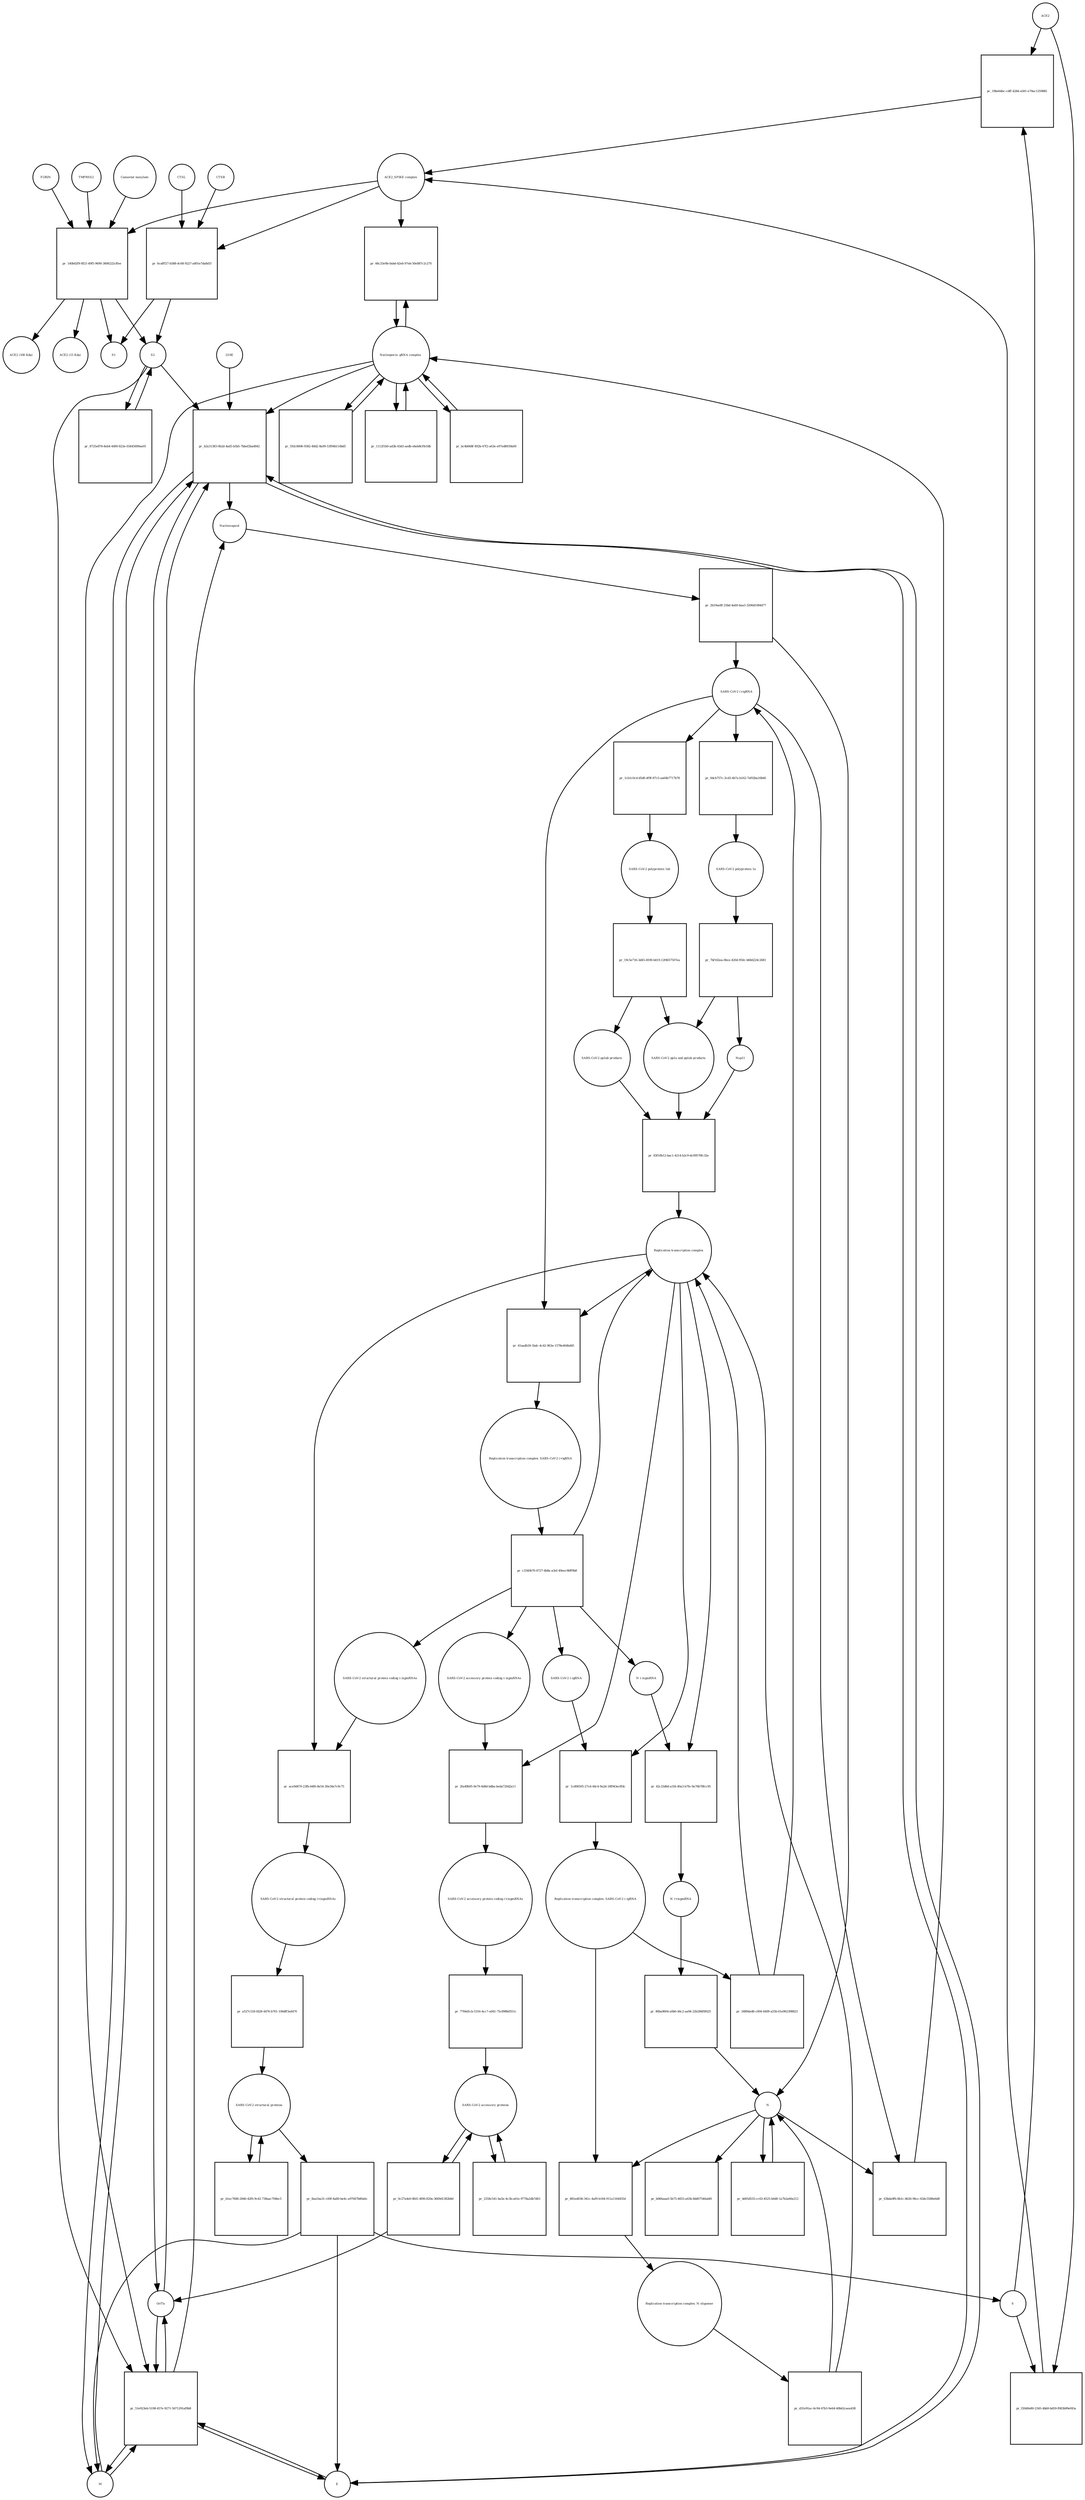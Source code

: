 strict digraph  {
ACE2 [annotation="", bipartite=0, cls=macromolecule, fontsize=4, label=ACE2, shape=circle];
"pr_19be64bc-cdff-4284-a581-e70ac1259881" [annotation="", bipartite=1, cls=process, fontsize=4, label="pr_19be64bc-cdff-4284-a581-e70ac1259881", shape=square];
"ACE2_SPIKE complex" [annotation="", bipartite=0, cls=complex, fontsize=4, label="ACE2_SPIKE complex", shape=circle];
S [annotation="", bipartite=0, cls="macromolecule multimer", fontsize=4, label=S, shape=circle];
"Nucleoporin_gRNA complex " [annotation="", bipartite=0, cls=complex, fontsize=4, label="Nucleoporin_gRNA complex ", shape=circle];
"pr_66c25e9b-0abd-42eb-97eb-50e887c2c270" [annotation="", bipartite=1, cls=process, fontsize=4, label="pr_66c25e9b-0abd-42eb-97eb-50e887c2c270", shape=square];
"pr_6cafff27-b588-4c68-9227-a801e7da8d1f" [annotation="", bipartite=1, cls=process, fontsize=4, label="pr_6cafff27-b588-4c68-9227-a801e7da8d1f", shape=square];
S2 [annotation="", bipartite=0, cls=macromolecule, fontsize=4, label=S2, shape=circle];
CTSB [annotation="", bipartite=0, cls=macromolecule, fontsize=4, label=CTSB, shape=circle];
CTSL [annotation="", bipartite=0, cls=macromolecule, fontsize=4, label=CTSL, shape=circle];
S1 [annotation="", bipartite=0, cls=macromolecule, fontsize=4, label=S1, shape=circle];
"pr_f20d0e80-2345-4bb9-bd59-f083b99ef45a" [annotation="", bipartite=1, cls=process, fontsize=4, label="pr_f20d0e80-2345-4bb9-bd59-f083b99ef45a", shape=square];
"pr_b2a31383-0b2d-4ad5-b5b5-7bbef2ba4842" [annotation="", bipartite=1, cls=process, fontsize=4, label="pr_b2a31383-0b2d-4ad5-b5b5-7bbef2ba4842", shape=square];
Nucleocapsid [annotation="", bipartite=0, cls=complex, fontsize=4, label=Nucleocapsid, shape=circle];
LY6E [annotation="", bipartite=0, cls=macromolecule, fontsize=4, label=LY6E, shape=circle];
Orf7a [annotation="", bipartite=0, cls=macromolecule, fontsize=4, label=Orf7a, shape=circle];
E [annotation="", bipartite=0, cls=macromolecule, fontsize=4, label=E, shape=circle];
M [annotation="", bipartite=0, cls=macromolecule, fontsize=4, label=M, shape=circle];
"pr_51e923eb-5198-457e-9271-5671291af9b8" [annotation="", bipartite=1, cls=process, fontsize=4, label="pr_51e923eb-5198-457e-9271-5671291af9b8", shape=square];
"pr_2b19ae8f-25bd-4a60-baa3-3206d1084477" [annotation="", bipartite=1, cls=process, fontsize=4, label="pr_2b19ae8f-25bd-4a60-baa3-3206d1084477", shape=square];
" SARS-CoV-2 (+)gRNA" [annotation="", bipartite=0, cls="nucleic acid feature", fontsize=4, label=" SARS-CoV-2 (+)gRNA", shape=circle];
N [annotation="", bipartite=0, cls="macromolecule multimer", fontsize=4, label=N, shape=circle];
"SARS-CoV-2 polyprotein 1ab" [annotation="", bipartite=0, cls=macromolecule, fontsize=4, label="SARS-CoV-2 polyprotein 1ab", shape=circle];
"pr_19c5e716-3d45-4939-b419-12f4657507ea" [annotation="", bipartite=1, cls=process, fontsize=4, label="pr_19c5e716-3d45-4939-b419-12f4657507ea", shape=square];
"SARS-CoV-2 pp1a and pp1ab products" [annotation="", bipartite=0, cls=complex, fontsize=4, label="SARS-CoV-2 pp1a and pp1ab products", shape=circle];
"SARS-CoV-2 pp1ab products" [annotation="", bipartite=0, cls=complex, fontsize=4, label="SARS-CoV-2 pp1ab products", shape=circle];
"SARS-CoV-2 polyprotein 1a" [annotation="", bipartite=0, cls=macromolecule, fontsize=4, label="SARS-CoV-2 polyprotein 1a", shape=circle];
"pr_7bf162ea-0bce-420d-950c-b68d224c2681" [annotation="", bipartite=1, cls=process, fontsize=4, label="pr_7bf162ea-0bce-420d-950c-b68d224c2681", shape=square];
Nsp11 [annotation="", bipartite=0, cls=macromolecule, fontsize=4, label=Nsp11, shape=circle];
"pr_592c8606-9382-48d2-8a99-53f94b116bd5" [annotation="", bipartite=1, cls=process, fontsize=4, label="pr_592c8606-9382-48d2-8a99-53f94b116bd5", shape=square];
"pr_1112f1b0-ad3b-43d3-aedb-ebeb8cf0cfdb" [annotation="", bipartite=1, cls=process, fontsize=4, label="pr_1112f1b0-ad3b-43d3-aedb-ebeb8cf0cfdb", shape=square];
"SARS-CoV-2 structural proteins" [annotation="", bipartite=0, cls=complex, fontsize=4, label="SARS-CoV-2 structural proteins", shape=circle];
"pr_8aa1ba31-c00f-4a80-be4c-a97667b80a6c" [annotation="", bipartite=1, cls=process, fontsize=4, label="pr_8aa1ba31-c00f-4a80-be4c-a97667b80a6c", shape=square];
"Replication transcription complex_SARS-CoV-2 (-)gRNA" [annotation="", bipartite=0, cls=complex, fontsize=4, label="Replication transcription complex_SARS-CoV-2 (-)gRNA", shape=circle];
"pr_881ed036-341c-4af9-b184-911a1164455d" [annotation="", bipartite=1, cls=process, fontsize=4, label="pr_881ed036-341c-4af9-b184-911a1164455d", shape=square];
"Replication transcription complex_N oligomer" [annotation="", bipartite=0, cls=complex, fontsize=4, label="Replication transcription complex_N oligomer", shape=circle];
"pr_b066aaa0-5b75-4655-a43b-8dd07546abf6" [annotation="", bipartite=1, cls=process, fontsize=4, label="pr_b066aaa0-5b75-4655-a43b-8dd07546abf6", shape=square];
"SARS-CoV-2 accessory proteins" [annotation="", bipartite=0, cls=complex, fontsize=4, label="SARS-CoV-2 accessory proteins", shape=circle];
"pr_2358c541-ba5e-4c3b-a61e-9778a2db7d63" [annotation="", bipartite=1, cls=process, fontsize=4, label="pr_2358c541-ba5e-4c3b-a61e-9778a2db7d63", shape=square];
"pr_b1ec7686-2846-42f6-9c42-738aac704bc5" [annotation="", bipartite=1, cls=process, fontsize=4, label="pr_b1ec7686-2846-42f6-9c42-738aac704bc5", shape=square];
"pr_d31e91ac-6c94-47b3-9e64-40b62caea438" [annotation="", bipartite=1, cls=process, fontsize=4, label="pr_d31e91ac-6c94-47b3-9e64-40b62caea438", shape=square];
"Replication transcription complex" [annotation="", bipartite=0, cls=complex, fontsize=4, label="Replication transcription complex", shape=circle];
"pr_4d05d555-cc63-4525-b6d0-1a7b2a66e212" [annotation="", bipartite=1, cls=process, fontsize=4, label="pr_4d05d555-cc63-4525-b6d0-1a7b2a66e212", shape=square];
"pr_83f10b12-bac1-4214-b2c9-dc09570fc32e" [annotation="", bipartite=1, cls=process, fontsize=4, label="pr_83f10b12-bac1-4214-b2c9-dc09570fc32e", shape=square];
"SARS-CoV-2 accessory protein coding (-)sgmRNAs" [annotation="", bipartite=0, cls=complex, fontsize=4, label="SARS-CoV-2 accessory protein coding (-)sgmRNAs", shape=circle];
"pr_2fa49b95-9e79-4d8d-bdba-beda720d2a11" [annotation="", bipartite=1, cls=process, fontsize=4, label="pr_2fa49b95-9e79-4d8d-bdba-beda720d2a11", shape=square];
"SARS-CoV-2 accessory protein coding (+)sgmRNAs" [annotation="", bipartite=0, cls=complex, fontsize=4, label="SARS-CoV-2 accessory protein coding (+)sgmRNAs", shape=circle];
"SARS-CoV-2 structural protein coding (-)sgmRNAs" [annotation="", bipartite=0, cls=complex, fontsize=4, label="SARS-CoV-2 structural protein coding (-)sgmRNAs", shape=circle];
"pr_ace9d470-23fb-44f6-8e54-30e34a7c9c75" [annotation="", bipartite=1, cls=process, fontsize=4, label="pr_ace9d470-23fb-44f6-8e54-30e34a7c9c75", shape=square];
"SARS-CoV-2 structural protein coding (+)sgmRNAs" [annotation="", bipartite=0, cls=complex, fontsize=4, label="SARS-CoV-2 structural protein coding (+)sgmRNAs", shape=circle];
"N (-)sgmRNA" [annotation="", bipartite=0, cls="nucleic acid feature", fontsize=4, label="N (-)sgmRNA", shape=circle];
"pr_42c33d6d-a1fd-40a3-b7fe-9a76b78fcc95" [annotation="", bipartite=1, cls=process, fontsize=4, label="pr_42c33d6d-a1fd-40a3-b7fe-9a76b78fcc95", shape=square];
"N (+)sgmRNA" [annotation="", bipartite=0, cls="nucleic acid feature", fontsize=4, label="N (+)sgmRNA", shape=circle];
"pr_80ba9604-a0b0-44c2-aa94-22b284f0f425" [annotation="", bipartite=1, cls=process, fontsize=4, label="pr_80ba9604-a0b0-44c2-aa94-22b284f0f425", shape=square];
"Replication transcription complex_SARS-CoV-2 (+)gRNA" [annotation="", bipartite=0, cls=complex, fontsize=4, label="Replication transcription complex_SARS-CoV-2 (+)gRNA", shape=circle];
"pr_c3340b70-6727-4b8a-a3ef-49eec96ff9b8" [annotation="", bipartite=1, cls=process, fontsize=4, label="pr_c3340b70-6727-4b8a-a3ef-49eec96ff9b8", shape=square];
" SARS-CoV-2 (-)gRNA" [annotation="", bipartite=0, cls="nucleic acid feature", fontsize=4, label=" SARS-CoV-2 (-)gRNA", shape=circle];
"pr_0dcb757c-3cd3-4b7a-b162-7ef02ba16b40" [annotation="", bipartite=1, cls=process, fontsize=4, label="pr_0dcb757c-3cd3-4b7a-b162-7ef02ba16b40", shape=square];
"pr_1cb1c0cd-d5d8-4f9f-87c5-aa64b7717b78" [annotation="", bipartite=1, cls=process, fontsize=4, label="pr_1cb1c0cd-d5d8-4f9f-87c5-aa64b7717b78", shape=square];
"pr_7784d1cb-5316-4cc7-a041-75c898b0551c" [annotation="", bipartite=1, cls=process, fontsize=4, label="pr_7784d1cb-5316-4cc7-a041-75c898b0551c", shape=square];
"pr_a527c518-fd28-4476-b761-100dff3a4470" [annotation="", bipartite=1, cls=process, fontsize=4, label="pr_a527c518-fd28-4476-b761-100dff3a4470", shape=square];
"pr_1cd06505-27cd-44c4-9a2d-18f043ecffdc" [annotation="", bipartite=1, cls=process, fontsize=4, label="pr_1cd06505-27cd-44c4-9a2d-18f043ecffdc", shape=square];
"pr_63bda9f6-8b1c-4626-96cc-63dc5588e6d8" [annotation="", bipartite=1, cls=process, fontsize=4, label="pr_63bda9f6-8b1c-4626-96cc-63dc5588e6d8", shape=square];
"pr_bc4b668f-492b-47f2-a63e-e97ed8939a69" [annotation="", bipartite=1, cls=process, fontsize=4, label="pr_bc4b668f-492b-47f2-a63e-e97ed8939a69", shape=square];
"pr_0c27a4e0-8fd1-4f06-820a-3669d1382b8d" [annotation="", bipartite=1, cls=process, fontsize=4, label="pr_0c27a4e0-8fd1-4f06-820a-3669d1382b8d", shape=square];
"pr_140b02f9-8f21-49f5-9690-3606222cffee" [annotation="", bipartite=1, cls=process, fontsize=4, label="pr_140b02f9-8f21-49f5-9690-3606222cffee", shape=square];
FURIN [annotation="", bipartite=0, cls=macromolecule, fontsize=4, label=FURIN, shape=circle];
TMPRSS2 [annotation="", bipartite=0, cls=macromolecule, fontsize=4, label=TMPRSS2, shape=circle];
"Camostat mesylate" [annotation="urn_miriam_pubchem.compound_2536", bipartite=0, cls="simple chemical", fontsize=4, label="Camostat mesylate", shape=circle];
"ACE2 (100 Kda)" [annotation="", bipartite=0, cls=macromolecule, fontsize=4, label="ACE2 (100 Kda)", shape=circle];
"ACE2 (15 Kda)" [annotation="", bipartite=0, cls=macromolecule, fontsize=4, label="ACE2 (15 Kda)", shape=circle];
"pr_8725e878-8eb4-4490-823e-03445699ae05" [annotation="", bipartite=1, cls=process, fontsize=4, label="pr_8725e878-8eb4-4490-823e-03445699ae05", shape=square];
"pr_41aadb18-1bdc-4c42-963e-1578e464bd45" [annotation="", bipartite=1, cls=process, fontsize=4, label="pr_41aadb18-1bdc-4c42-963e-1578e464bd45", shape=square];
"pr_3489da48-c004-4409-a55b-61e962398823" [annotation="", bipartite=1, cls=process, fontsize=4, label="pr_3489da48-c004-4409-a55b-61e962398823", shape=square];
ACE2 -> "pr_19be64bc-cdff-4284-a581-e70ac1259881"  [annotation="", interaction_type=consumption];
ACE2 -> "pr_f20d0e80-2345-4bb9-bd59-f083b99ef45a"  [annotation="", interaction_type=consumption];
"pr_19be64bc-cdff-4284-a581-e70ac1259881" -> "ACE2_SPIKE complex"  [annotation="", interaction_type=production];
"ACE2_SPIKE complex" -> "pr_66c25e9b-0abd-42eb-97eb-50e887c2c270"  [annotation="urn_miriam_pubmed_32142651|urn_miriam_pubmed_32094589", interaction_type=stimulation];
"ACE2_SPIKE complex" -> "pr_6cafff27-b588-4c68-9227-a801e7da8d1f"  [annotation="", interaction_type=consumption];
"ACE2_SPIKE complex" -> "pr_140b02f9-8f21-49f5-9690-3606222cffee"  [annotation="", interaction_type=consumption];
S -> "pr_19be64bc-cdff-4284-a581-e70ac1259881"  [annotation="", interaction_type=consumption];
S -> "pr_f20d0e80-2345-4bb9-bd59-f083b99ef45a"  [annotation="", interaction_type=consumption];
"Nucleoporin_gRNA complex " -> "pr_66c25e9b-0abd-42eb-97eb-50e887c2c270"  [annotation="", interaction_type=consumption];
"Nucleoporin_gRNA complex " -> "pr_b2a31383-0b2d-4ad5-b5b5-7bbef2ba4842"  [annotation="", interaction_type=consumption];
"Nucleoporin_gRNA complex " -> "pr_51e923eb-5198-457e-9271-5671291af9b8"  [annotation="", interaction_type=consumption];
"Nucleoporin_gRNA complex " -> "pr_592c8606-9382-48d2-8a99-53f94b116bd5"  [annotation="", interaction_type=consumption];
"Nucleoporin_gRNA complex " -> "pr_1112f1b0-ad3b-43d3-aedb-ebeb8cf0cfdb"  [annotation="", interaction_type=consumption];
"Nucleoporin_gRNA complex " -> "pr_bc4b668f-492b-47f2-a63e-e97ed8939a69"  [annotation="", interaction_type=consumption];
"pr_66c25e9b-0abd-42eb-97eb-50e887c2c270" -> "Nucleoporin_gRNA complex "  [annotation="", interaction_type=production];
"pr_6cafff27-b588-4c68-9227-a801e7da8d1f" -> S2  [annotation="", interaction_type=production];
"pr_6cafff27-b588-4c68-9227-a801e7da8d1f" -> S1  [annotation="", interaction_type=production];
S2 -> "pr_b2a31383-0b2d-4ad5-b5b5-7bbef2ba4842"  [annotation="urn_miriam_doi_10.1101%2F2020.03.05.979260|urn_miriam_doi_10.1101%2F2020.04.02.021469", interaction_type=stimulation];
S2 -> "pr_51e923eb-5198-457e-9271-5671291af9b8"  [annotation="", interaction_type=stimulation];
S2 -> "pr_8725e878-8eb4-4490-823e-03445699ae05"  [annotation="", interaction_type=consumption];
CTSB -> "pr_6cafff27-b588-4c68-9227-a801e7da8d1f"  [annotation=urn_miriam_pubmed_32142651, interaction_type=catalysis];
CTSL -> "pr_6cafff27-b588-4c68-9227-a801e7da8d1f"  [annotation=urn_miriam_pubmed_32142651, interaction_type=catalysis];
"pr_f20d0e80-2345-4bb9-bd59-f083b99ef45a" -> "ACE2_SPIKE complex"  [annotation="", interaction_type=production];
"pr_b2a31383-0b2d-4ad5-b5b5-7bbef2ba4842" -> Nucleocapsid  [annotation="", interaction_type=production];
"pr_b2a31383-0b2d-4ad5-b5b5-7bbef2ba4842" -> Orf7a  [annotation="", interaction_type=production];
"pr_b2a31383-0b2d-4ad5-b5b5-7bbef2ba4842" -> E  [annotation="", interaction_type=production];
"pr_b2a31383-0b2d-4ad5-b5b5-7bbef2ba4842" -> M  [annotation="", interaction_type=production];
Nucleocapsid -> "pr_2b19ae8f-25bd-4a60-baa3-3206d1084477"  [annotation="", interaction_type=consumption];
LY6E -> "pr_b2a31383-0b2d-4ad5-b5b5-7bbef2ba4842"  [annotation="urn_miriam_doi_10.1101%2F2020.03.05.979260|urn_miriam_doi_10.1101%2F2020.04.02.021469", interaction_type=inhibition];
Orf7a -> "pr_b2a31383-0b2d-4ad5-b5b5-7bbef2ba4842"  [annotation="", interaction_type=consumption];
Orf7a -> "pr_51e923eb-5198-457e-9271-5671291af9b8"  [annotation="", interaction_type=consumption];
E -> "pr_b2a31383-0b2d-4ad5-b5b5-7bbef2ba4842"  [annotation="", interaction_type=consumption];
E -> "pr_51e923eb-5198-457e-9271-5671291af9b8"  [annotation="", interaction_type=consumption];
M -> "pr_b2a31383-0b2d-4ad5-b5b5-7bbef2ba4842"  [annotation="", interaction_type=consumption];
M -> "pr_51e923eb-5198-457e-9271-5671291af9b8"  [annotation="", interaction_type=consumption];
"pr_51e923eb-5198-457e-9271-5671291af9b8" -> Nucleocapsid  [annotation="", interaction_type=production];
"pr_51e923eb-5198-457e-9271-5671291af9b8" -> E  [annotation="", interaction_type=production];
"pr_51e923eb-5198-457e-9271-5671291af9b8" -> M  [annotation="", interaction_type=production];
"pr_51e923eb-5198-457e-9271-5671291af9b8" -> Orf7a  [annotation="", interaction_type=production];
"pr_2b19ae8f-25bd-4a60-baa3-3206d1084477" -> " SARS-CoV-2 (+)gRNA"  [annotation="", interaction_type=production];
"pr_2b19ae8f-25bd-4a60-baa3-3206d1084477" -> N  [annotation="", interaction_type=production];
" SARS-CoV-2 (+)gRNA" -> "pr_0dcb757c-3cd3-4b7a-b162-7ef02ba16b40"  [annotation="", interaction_type=consumption];
" SARS-CoV-2 (+)gRNA" -> "pr_1cb1c0cd-d5d8-4f9f-87c5-aa64b7717b78"  [annotation="", interaction_type=consumption];
" SARS-CoV-2 (+)gRNA" -> "pr_63bda9f6-8b1c-4626-96cc-63dc5588e6d8"  [annotation="", interaction_type=consumption];
" SARS-CoV-2 (+)gRNA" -> "pr_41aadb18-1bdc-4c42-963e-1578e464bd45"  [annotation="", interaction_type=consumption];
N -> "pr_881ed036-341c-4af9-b184-911a1164455d"  [annotation="", interaction_type=consumption];
N -> "pr_b066aaa0-5b75-4655-a43b-8dd07546abf6"  [annotation="", interaction_type=consumption];
N -> "pr_4d05d555-cc63-4525-b6d0-1a7b2a66e212"  [annotation="", interaction_type=consumption];
N -> "pr_63bda9f6-8b1c-4626-96cc-63dc5588e6d8"  [annotation="", interaction_type=consumption];
"SARS-CoV-2 polyprotein 1ab" -> "pr_19c5e716-3d45-4939-b419-12f4657507ea"  [annotation=urn_miriam_pubmed_31226023, interaction_type=catalysis];
"pr_19c5e716-3d45-4939-b419-12f4657507ea" -> "SARS-CoV-2 pp1a and pp1ab products"  [annotation="", interaction_type=production];
"pr_19c5e716-3d45-4939-b419-12f4657507ea" -> "SARS-CoV-2 pp1ab products"  [annotation="", interaction_type=production];
"SARS-CoV-2 pp1a and pp1ab products" -> "pr_83f10b12-bac1-4214-b2c9-dc09570fc32e"  [annotation="", interaction_type=consumption];
"SARS-CoV-2 pp1ab products" -> "pr_83f10b12-bac1-4214-b2c9-dc09570fc32e"  [annotation="", interaction_type=consumption];
"SARS-CoV-2 polyprotein 1a" -> "pr_7bf162ea-0bce-420d-950c-b68d224c2681"  [annotation=urn_miriam_pubmed_31226023, interaction_type=catalysis];
"pr_7bf162ea-0bce-420d-950c-b68d224c2681" -> "SARS-CoV-2 pp1a and pp1ab products"  [annotation="", interaction_type=production];
"pr_7bf162ea-0bce-420d-950c-b68d224c2681" -> Nsp11  [annotation="", interaction_type=production];
Nsp11 -> "pr_83f10b12-bac1-4214-b2c9-dc09570fc32e"  [annotation="", interaction_type=consumption];
"pr_592c8606-9382-48d2-8a99-53f94b116bd5" -> "Nucleoporin_gRNA complex "  [annotation="", interaction_type=production];
"pr_1112f1b0-ad3b-43d3-aedb-ebeb8cf0cfdb" -> "Nucleoporin_gRNA complex "  [annotation="", interaction_type=production];
"SARS-CoV-2 structural proteins" -> "pr_8aa1ba31-c00f-4a80-be4c-a97667b80a6c"  [annotation="", interaction_type=consumption];
"SARS-CoV-2 structural proteins" -> "pr_b1ec7686-2846-42f6-9c42-738aac704bc5"  [annotation="", interaction_type=consumption];
"pr_8aa1ba31-c00f-4a80-be4c-a97667b80a6c" -> M  [annotation="", interaction_type=production];
"pr_8aa1ba31-c00f-4a80-be4c-a97667b80a6c" -> E  [annotation="", interaction_type=production];
"pr_8aa1ba31-c00f-4a80-be4c-a97667b80a6c" -> S  [annotation="", interaction_type=production];
"Replication transcription complex_SARS-CoV-2 (-)gRNA" -> "pr_881ed036-341c-4af9-b184-911a1164455d"  [annotation="", interaction_type=consumption];
"Replication transcription complex_SARS-CoV-2 (-)gRNA" -> "pr_3489da48-c004-4409-a55b-61e962398823"  [annotation="", interaction_type=consumption];
"pr_881ed036-341c-4af9-b184-911a1164455d" -> "Replication transcription complex_N oligomer"  [annotation="", interaction_type=production];
"Replication transcription complex_N oligomer" -> "pr_d31e91ac-6c94-47b3-9e64-40b62caea438"  [annotation="", interaction_type=consumption];
"SARS-CoV-2 accessory proteins" -> "pr_2358c541-ba5e-4c3b-a61e-9778a2db7d63"  [annotation="", interaction_type=consumption];
"SARS-CoV-2 accessory proteins" -> "pr_0c27a4e0-8fd1-4f06-820a-3669d1382b8d"  [annotation="", interaction_type=consumption];
"pr_2358c541-ba5e-4c3b-a61e-9778a2db7d63" -> "SARS-CoV-2 accessory proteins"  [annotation="", interaction_type=production];
"pr_b1ec7686-2846-42f6-9c42-738aac704bc5" -> "SARS-CoV-2 structural proteins"  [annotation="", interaction_type=production];
"pr_d31e91ac-6c94-47b3-9e64-40b62caea438" -> "Replication transcription complex"  [annotation="", interaction_type=production];
"pr_d31e91ac-6c94-47b3-9e64-40b62caea438" -> N  [annotation="", interaction_type=production];
"Replication transcription complex" -> "pr_2fa49b95-9e79-4d8d-bdba-beda720d2a11"  [annotation="", interaction_type="necessary stimulation"];
"Replication transcription complex" -> "pr_ace9d470-23fb-44f6-8e54-30e34a7c9c75"  [annotation="", interaction_type="necessary stimulation"];
"Replication transcription complex" -> "pr_42c33d6d-a1fd-40a3-b7fe-9a76b78fcc95"  [annotation="", interaction_type="necessary stimulation"];
"Replication transcription complex" -> "pr_1cd06505-27cd-44c4-9a2d-18f043ecffdc"  [annotation="", interaction_type=consumption];
"Replication transcription complex" -> "pr_41aadb18-1bdc-4c42-963e-1578e464bd45"  [annotation="", interaction_type=consumption];
"pr_4d05d555-cc63-4525-b6d0-1a7b2a66e212" -> N  [annotation="", interaction_type=production];
"pr_83f10b12-bac1-4214-b2c9-dc09570fc32e" -> "Replication transcription complex"  [annotation="", interaction_type=production];
"SARS-CoV-2 accessory protein coding (-)sgmRNAs" -> "pr_2fa49b95-9e79-4d8d-bdba-beda720d2a11"  [annotation="", interaction_type=consumption];
"pr_2fa49b95-9e79-4d8d-bdba-beda720d2a11" -> "SARS-CoV-2 accessory protein coding (+)sgmRNAs"  [annotation="", interaction_type=production];
"SARS-CoV-2 accessory protein coding (+)sgmRNAs" -> "pr_7784d1cb-5316-4cc7-a041-75c898b0551c"  [annotation="", interaction_type=consumption];
"SARS-CoV-2 structural protein coding (-)sgmRNAs" -> "pr_ace9d470-23fb-44f6-8e54-30e34a7c9c75"  [annotation="", interaction_type=consumption];
"pr_ace9d470-23fb-44f6-8e54-30e34a7c9c75" -> "SARS-CoV-2 structural protein coding (+)sgmRNAs"  [annotation="", interaction_type=production];
"SARS-CoV-2 structural protein coding (+)sgmRNAs" -> "pr_a527c518-fd28-4476-b761-100dff3a4470"  [annotation="", interaction_type=consumption];
"N (-)sgmRNA" -> "pr_42c33d6d-a1fd-40a3-b7fe-9a76b78fcc95"  [annotation="", interaction_type=consumption];
"pr_42c33d6d-a1fd-40a3-b7fe-9a76b78fcc95" -> "N (+)sgmRNA"  [annotation="", interaction_type=production];
"N (+)sgmRNA" -> "pr_80ba9604-a0b0-44c2-aa94-22b284f0f425"  [annotation="", interaction_type=consumption];
"pr_80ba9604-a0b0-44c2-aa94-22b284f0f425" -> N  [annotation="", interaction_type=production];
"Replication transcription complex_SARS-CoV-2 (+)gRNA" -> "pr_c3340b70-6727-4b8a-a3ef-49eec96ff9b8"  [annotation="", interaction_type=consumption];
"pr_c3340b70-6727-4b8a-a3ef-49eec96ff9b8" -> " SARS-CoV-2 (-)gRNA"  [annotation="", interaction_type=production];
"pr_c3340b70-6727-4b8a-a3ef-49eec96ff9b8" -> "SARS-CoV-2 accessory protein coding (-)sgmRNAs"  [annotation="", interaction_type=production];
"pr_c3340b70-6727-4b8a-a3ef-49eec96ff9b8" -> "SARS-CoV-2 structural protein coding (-)sgmRNAs"  [annotation="", interaction_type=production];
"pr_c3340b70-6727-4b8a-a3ef-49eec96ff9b8" -> "N (-)sgmRNA"  [annotation="", interaction_type=production];
"pr_c3340b70-6727-4b8a-a3ef-49eec96ff9b8" -> "Replication transcription complex"  [annotation="", interaction_type=production];
" SARS-CoV-2 (-)gRNA" -> "pr_1cd06505-27cd-44c4-9a2d-18f043ecffdc"  [annotation="", interaction_type=consumption];
"pr_0dcb757c-3cd3-4b7a-b162-7ef02ba16b40" -> "SARS-CoV-2 polyprotein 1a"  [annotation="", interaction_type=production];
"pr_1cb1c0cd-d5d8-4f9f-87c5-aa64b7717b78" -> "SARS-CoV-2 polyprotein 1ab"  [annotation="", interaction_type=production];
"pr_7784d1cb-5316-4cc7-a041-75c898b0551c" -> "SARS-CoV-2 accessory proteins"  [annotation="", interaction_type=production];
"pr_a527c518-fd28-4476-b761-100dff3a4470" -> "SARS-CoV-2 structural proteins"  [annotation="", interaction_type=production];
"pr_1cd06505-27cd-44c4-9a2d-18f043ecffdc" -> "Replication transcription complex_SARS-CoV-2 (-)gRNA"  [annotation="", interaction_type=production];
"pr_63bda9f6-8b1c-4626-96cc-63dc5588e6d8" -> "Nucleoporin_gRNA complex "  [annotation="", interaction_type=production];
"pr_bc4b668f-492b-47f2-a63e-e97ed8939a69" -> "Nucleoporin_gRNA complex "  [annotation="", interaction_type=production];
"pr_0c27a4e0-8fd1-4f06-820a-3669d1382b8d" -> "SARS-CoV-2 accessory proteins"  [annotation="", interaction_type=production];
"pr_0c27a4e0-8fd1-4f06-820a-3669d1382b8d" -> Orf7a  [annotation="", interaction_type=production];
"pr_140b02f9-8f21-49f5-9690-3606222cffee" -> S2  [annotation="", interaction_type=production];
"pr_140b02f9-8f21-49f5-9690-3606222cffee" -> "ACE2 (100 Kda)"  [annotation="", interaction_type=production];
"pr_140b02f9-8f21-49f5-9690-3606222cffee" -> S1  [annotation="", interaction_type=production];
"pr_140b02f9-8f21-49f5-9690-3606222cffee" -> "ACE2 (15 Kda)"  [annotation="", interaction_type=production];
FURIN -> "pr_140b02f9-8f21-49f5-9690-3606222cffee"  [annotation="", interaction_type=catalysis];
TMPRSS2 -> "pr_140b02f9-8f21-49f5-9690-3606222cffee"  [annotation="", interaction_type=catalysis];
"Camostat mesylate" -> "pr_140b02f9-8f21-49f5-9690-3606222cffee"  [annotation="", interaction_type=inhibition];
"pr_8725e878-8eb4-4490-823e-03445699ae05" -> S2  [annotation="", interaction_type=production];
"pr_41aadb18-1bdc-4c42-963e-1578e464bd45" -> "Replication transcription complex_SARS-CoV-2 (+)gRNA"  [annotation="", interaction_type=production];
"pr_3489da48-c004-4409-a55b-61e962398823" -> " SARS-CoV-2 (+)gRNA"  [annotation="", interaction_type=production];
"pr_3489da48-c004-4409-a55b-61e962398823" -> "Replication transcription complex"  [annotation="", interaction_type=production];
}
